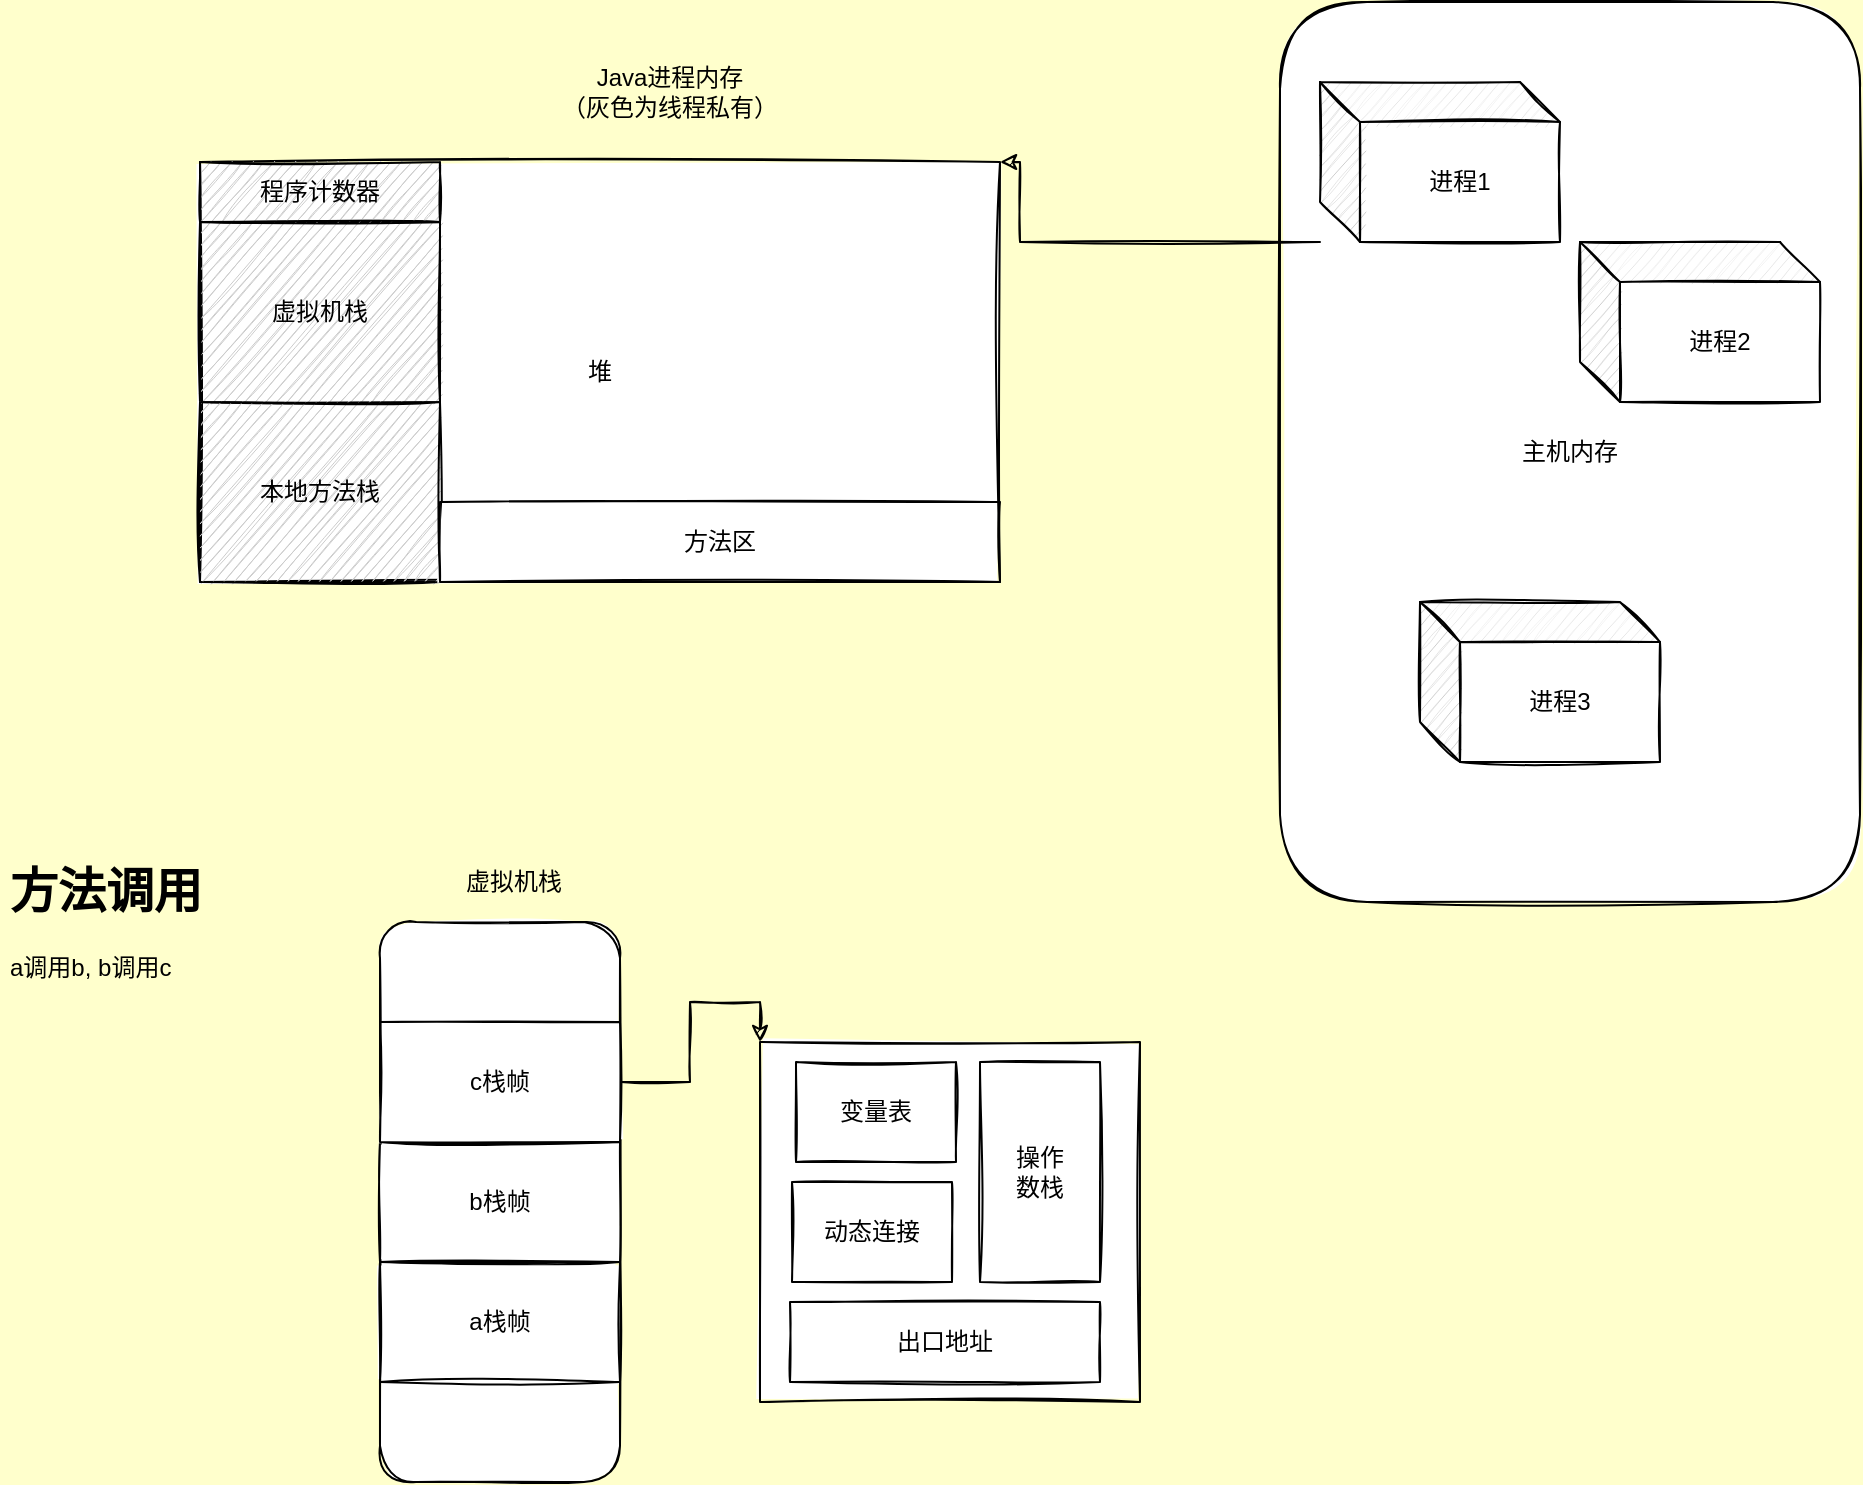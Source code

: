 <mxfile version="16.5.3" type="github">
  <diagram id="Cjoy0PX0SeyO5-iGdg0D" name="第 1 页">
    <mxGraphModel dx="1678" dy="907" grid="1" gridSize="10" guides="1" tooltips="1" connect="1" arrows="1" fold="1" page="1" pageScale="1" pageWidth="827" pageHeight="1169" background="#FFFFCC" math="0" shadow="0">
      <root>
        <mxCell id="0" />
        <mxCell id="1" parent="0" />
        <mxCell id="PCVEVQ1oh-VH7ZwHGPTf-17" value="堆" style="rounded=0;whiteSpace=wrap;html=1;sketch=1;" vertex="1" parent="1">
          <mxGeometry x="250" y="210" width="400" height="210" as="geometry" />
        </mxCell>
        <mxCell id="PCVEVQ1oh-VH7ZwHGPTf-2" value="Java进程内存&lt;br&gt;（灰色为线程私有）" style="text;html=1;strokeColor=none;fillColor=none;align=center;verticalAlign=middle;whiteSpace=wrap;rounded=0;sketch=1;" vertex="1" parent="1">
          <mxGeometry x="400" y="160" width="170" height="30" as="geometry" />
        </mxCell>
        <mxCell id="PCVEVQ1oh-VH7ZwHGPTf-3" value="虚拟机栈" style="rounded=0;whiteSpace=wrap;html=1;sketch=1;fillColor=#CCCCCC;" vertex="1" parent="1">
          <mxGeometry x="250" y="240" width="120" height="90" as="geometry" />
        </mxCell>
        <mxCell id="PCVEVQ1oh-VH7ZwHGPTf-4" value="本地方法栈" style="rounded=0;whiteSpace=wrap;html=1;sketch=1;fillColor=#CCCCCC;" vertex="1" parent="1">
          <mxGeometry x="250" y="330" width="120" height="90" as="geometry" />
        </mxCell>
        <mxCell id="PCVEVQ1oh-VH7ZwHGPTf-6" value="程序计数器" style="rounded=0;whiteSpace=wrap;html=1;sketch=1;fillColor=#CCCCCC;" vertex="1" parent="1">
          <mxGeometry x="250" y="210" width="120" height="30" as="geometry" />
        </mxCell>
        <mxCell id="PCVEVQ1oh-VH7ZwHGPTf-8" value="方法区" style="rounded=0;whiteSpace=wrap;html=1;sketch=1;" vertex="1" parent="1">
          <mxGeometry x="370" y="380" width="280" height="40" as="geometry" />
        </mxCell>
        <mxCell id="PCVEVQ1oh-VH7ZwHGPTf-10" value="主机内存" style="rounded=1;whiteSpace=wrap;html=1;sketch=1;" vertex="1" parent="1">
          <mxGeometry x="790" y="130" width="290" height="450" as="geometry" />
        </mxCell>
        <mxCell id="PCVEVQ1oh-VH7ZwHGPTf-15" style="edgeStyle=orthogonalEdgeStyle;rounded=0;sketch=1;orthogonalLoop=1;jettySize=auto;html=1;entryX=1;entryY=0;entryDx=0;entryDy=0;" edge="1" parent="1" source="PCVEVQ1oh-VH7ZwHGPTf-11" target="PCVEVQ1oh-VH7ZwHGPTf-17">
          <mxGeometry relative="1" as="geometry">
            <mxPoint x="860" y="395" as="targetPoint" />
            <Array as="points">
              <mxPoint x="660" y="250" />
            </Array>
          </mxGeometry>
        </mxCell>
        <mxCell id="PCVEVQ1oh-VH7ZwHGPTf-11" value="进程1" style="shape=cube;whiteSpace=wrap;html=1;boundedLbl=1;backgroundOutline=1;darkOpacity=0.05;darkOpacity2=0.1;sketch=1;" vertex="1" parent="1">
          <mxGeometry x="810" y="170" width="120" height="80" as="geometry" />
        </mxCell>
        <mxCell id="PCVEVQ1oh-VH7ZwHGPTf-12" value="&lt;span&gt;进程3&lt;/span&gt;" style="shape=cube;whiteSpace=wrap;html=1;boundedLbl=1;backgroundOutline=1;darkOpacity=0.05;darkOpacity2=0.1;sketch=1;" vertex="1" parent="1">
          <mxGeometry x="860" y="430" width="120" height="80" as="geometry" />
        </mxCell>
        <mxCell id="PCVEVQ1oh-VH7ZwHGPTf-13" value="&lt;span&gt;进程2&lt;/span&gt;" style="shape=cube;whiteSpace=wrap;html=1;boundedLbl=1;backgroundOutline=1;darkOpacity=0.05;darkOpacity2=0.1;sketch=1;" vertex="1" parent="1">
          <mxGeometry x="940" y="250" width="120" height="80" as="geometry" />
        </mxCell>
        <mxCell id="PCVEVQ1oh-VH7ZwHGPTf-20" value="" style="rounded=1;whiteSpace=wrap;html=1;sketch=1;fillColor=default;" vertex="1" parent="1">
          <mxGeometry x="340" y="590" width="120" height="280" as="geometry" />
        </mxCell>
        <mxCell id="PCVEVQ1oh-VH7ZwHGPTf-21" value="虚拟机栈" style="text;html=1;strokeColor=none;fillColor=none;align=center;verticalAlign=middle;whiteSpace=wrap;rounded=0;sketch=1;" vertex="1" parent="1">
          <mxGeometry x="344" y="555" width="126" height="30" as="geometry" />
        </mxCell>
        <mxCell id="PCVEVQ1oh-VH7ZwHGPTf-23" value="&lt;span&gt;b栈帧&lt;/span&gt;" style="rounded=0;whiteSpace=wrap;html=1;sketch=1;fillColor=default;" vertex="1" parent="1">
          <mxGeometry x="340" y="700" width="120" height="60" as="geometry" />
        </mxCell>
        <mxCell id="PCVEVQ1oh-VH7ZwHGPTf-28" style="edgeStyle=orthogonalEdgeStyle;rounded=0;sketch=1;orthogonalLoop=1;jettySize=auto;html=1;entryX=0;entryY=0;entryDx=0;entryDy=0;" edge="1" parent="1" source="PCVEVQ1oh-VH7ZwHGPTf-24" target="PCVEVQ1oh-VH7ZwHGPTf-27">
          <mxGeometry relative="1" as="geometry" />
        </mxCell>
        <mxCell id="PCVEVQ1oh-VH7ZwHGPTf-24" value="c栈帧" style="rounded=0;whiteSpace=wrap;html=1;sketch=1;fillColor=default;" vertex="1" parent="1">
          <mxGeometry x="340" y="640" width="120" height="60" as="geometry" />
        </mxCell>
        <mxCell id="PCVEVQ1oh-VH7ZwHGPTf-25" value="&lt;span&gt;a栈帧&lt;/span&gt;" style="rounded=0;whiteSpace=wrap;html=1;sketch=1;fillColor=default;" vertex="1" parent="1">
          <mxGeometry x="340" y="760" width="120" height="60" as="geometry" />
        </mxCell>
        <mxCell id="PCVEVQ1oh-VH7ZwHGPTf-27" value="" style="rounded=0;whiteSpace=wrap;html=1;sketch=1;fillColor=default;" vertex="1" parent="1">
          <mxGeometry x="530" y="650" width="190" height="180" as="geometry" />
        </mxCell>
        <mxCell id="PCVEVQ1oh-VH7ZwHGPTf-29" value="&lt;h1&gt;方法调用&lt;/h1&gt;&lt;p&gt;a调用b, b调用c&lt;/p&gt;" style="text;html=1;strokeColor=none;fillColor=none;spacing=5;spacingTop=-20;whiteSpace=wrap;overflow=hidden;rounded=0;sketch=1;" vertex="1" parent="1">
          <mxGeometry x="150" y="555" width="150" height="100" as="geometry" />
        </mxCell>
        <mxCell id="PCVEVQ1oh-VH7ZwHGPTf-30" value="变量表" style="rounded=0;whiteSpace=wrap;html=1;sketch=1;fillColor=default;" vertex="1" parent="1">
          <mxGeometry x="548" y="660" width="80" height="50" as="geometry" />
        </mxCell>
        <mxCell id="PCVEVQ1oh-VH7ZwHGPTf-31" value="操作&lt;br&gt;数栈" style="rounded=0;whiteSpace=wrap;html=1;sketch=1;fillColor=default;" vertex="1" parent="1">
          <mxGeometry x="640" y="660" width="60" height="110" as="geometry" />
        </mxCell>
        <mxCell id="PCVEVQ1oh-VH7ZwHGPTf-32" value="动态连接" style="rounded=0;whiteSpace=wrap;html=1;sketch=1;fillColor=default;" vertex="1" parent="1">
          <mxGeometry x="546" y="720" width="80" height="50" as="geometry" />
        </mxCell>
        <mxCell id="PCVEVQ1oh-VH7ZwHGPTf-33" value="出口地址" style="rounded=0;whiteSpace=wrap;html=1;sketch=1;fillColor=default;" vertex="1" parent="1">
          <mxGeometry x="545" y="780" width="155" height="40" as="geometry" />
        </mxCell>
      </root>
    </mxGraphModel>
  </diagram>
</mxfile>

